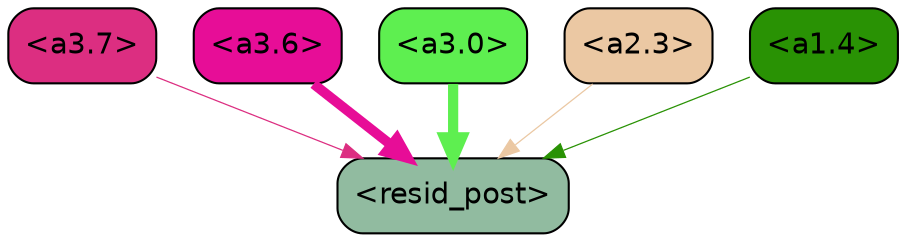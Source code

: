 strict digraph "" {
	graph [bgcolor=transparent,
		layout=dot,
		overlap=false,
		splines=true
	];
	"<a3.7>"	[color=black,
		fillcolor="#dc2e81",
		fontname=Helvetica,
		shape=box,
		style="filled, rounded"];
	"<resid_post>"	[color=black,
		fillcolor="#91bba0",
		fontname=Helvetica,
		shape=box,
		style="filled, rounded"];
	"<a3.7>" -> "<resid_post>"	[color="#dc2e81",
		penwidth=0.6];
	"<a3.6>"	[color=black,
		fillcolor="#e70d97",
		fontname=Helvetica,
		shape=box,
		style="filled, rounded"];
	"<a3.6>" -> "<resid_post>"	[color="#e70d97",
		penwidth=4.753257989883423];
	"<a3.0>"	[color=black,
		fillcolor="#5eef50",
		fontname=Helvetica,
		shape=box,
		style="filled, rounded"];
	"<a3.0>" -> "<resid_post>"	[color="#5eef50",
		penwidth=4.90053927898407];
	"<a2.3>"	[color=black,
		fillcolor="#ebc8a3",
		fontname=Helvetica,
		shape=box,
		style="filled, rounded"];
	"<a2.3>" -> "<resid_post>"	[color="#ebc8a3",
		penwidth=0.6];
	"<a1.4>"	[color=black,
		fillcolor="#299204",
		fontname=Helvetica,
		shape=box,
		style="filled, rounded"];
	"<a1.4>" -> "<resid_post>"	[color="#299204",
		penwidth=0.6];
}
